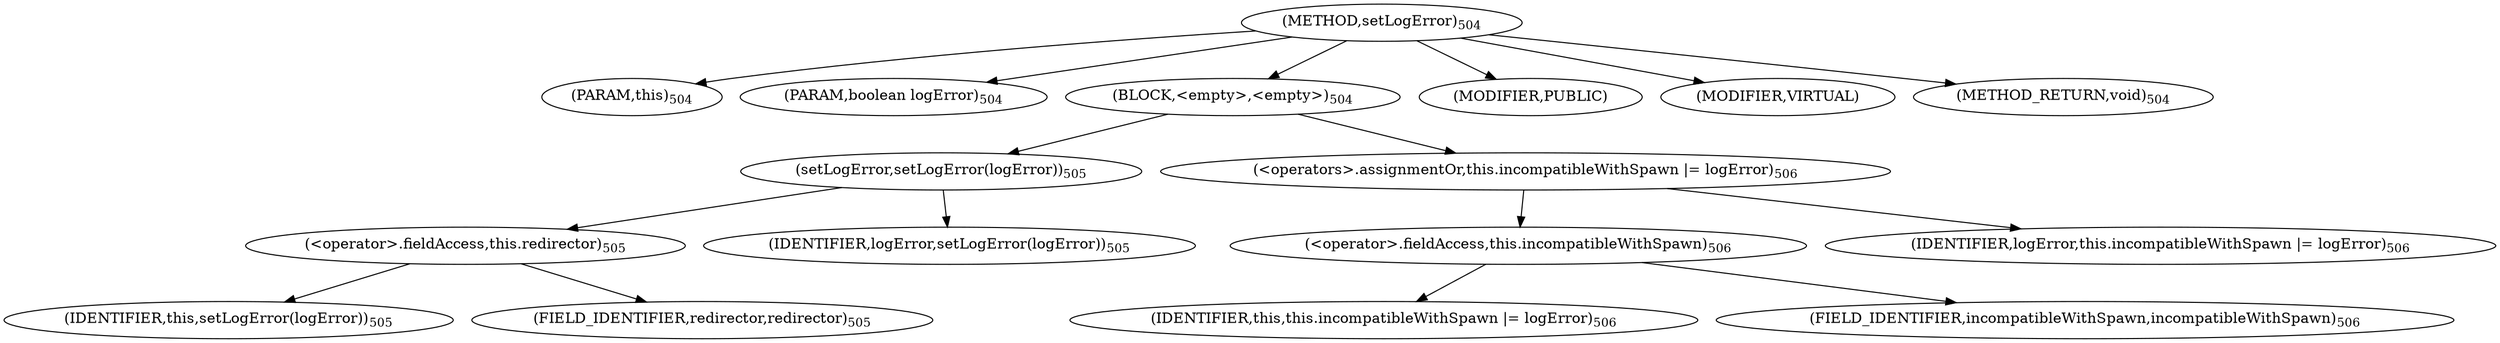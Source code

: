digraph "setLogError" {  
"1195" [label = <(METHOD,setLogError)<SUB>504</SUB>> ]
"1196" [label = <(PARAM,this)<SUB>504</SUB>> ]
"1197" [label = <(PARAM,boolean logError)<SUB>504</SUB>> ]
"1198" [label = <(BLOCK,&lt;empty&gt;,&lt;empty&gt;)<SUB>504</SUB>> ]
"1199" [label = <(setLogError,setLogError(logError))<SUB>505</SUB>> ]
"1200" [label = <(&lt;operator&gt;.fieldAccess,this.redirector)<SUB>505</SUB>> ]
"1201" [label = <(IDENTIFIER,this,setLogError(logError))<SUB>505</SUB>> ]
"1202" [label = <(FIELD_IDENTIFIER,redirector,redirector)<SUB>505</SUB>> ]
"1203" [label = <(IDENTIFIER,logError,setLogError(logError))<SUB>505</SUB>> ]
"1204" [label = <(&lt;operators&gt;.assignmentOr,this.incompatibleWithSpawn |= logError)<SUB>506</SUB>> ]
"1205" [label = <(&lt;operator&gt;.fieldAccess,this.incompatibleWithSpawn)<SUB>506</SUB>> ]
"1206" [label = <(IDENTIFIER,this,this.incompatibleWithSpawn |= logError)<SUB>506</SUB>> ]
"1207" [label = <(FIELD_IDENTIFIER,incompatibleWithSpawn,incompatibleWithSpawn)<SUB>506</SUB>> ]
"1208" [label = <(IDENTIFIER,logError,this.incompatibleWithSpawn |= logError)<SUB>506</SUB>> ]
"1209" [label = <(MODIFIER,PUBLIC)> ]
"1210" [label = <(MODIFIER,VIRTUAL)> ]
"1211" [label = <(METHOD_RETURN,void)<SUB>504</SUB>> ]
  "1195" -> "1196" 
  "1195" -> "1197" 
  "1195" -> "1198" 
  "1195" -> "1209" 
  "1195" -> "1210" 
  "1195" -> "1211" 
  "1198" -> "1199" 
  "1198" -> "1204" 
  "1199" -> "1200" 
  "1199" -> "1203" 
  "1200" -> "1201" 
  "1200" -> "1202" 
  "1204" -> "1205" 
  "1204" -> "1208" 
  "1205" -> "1206" 
  "1205" -> "1207" 
}
